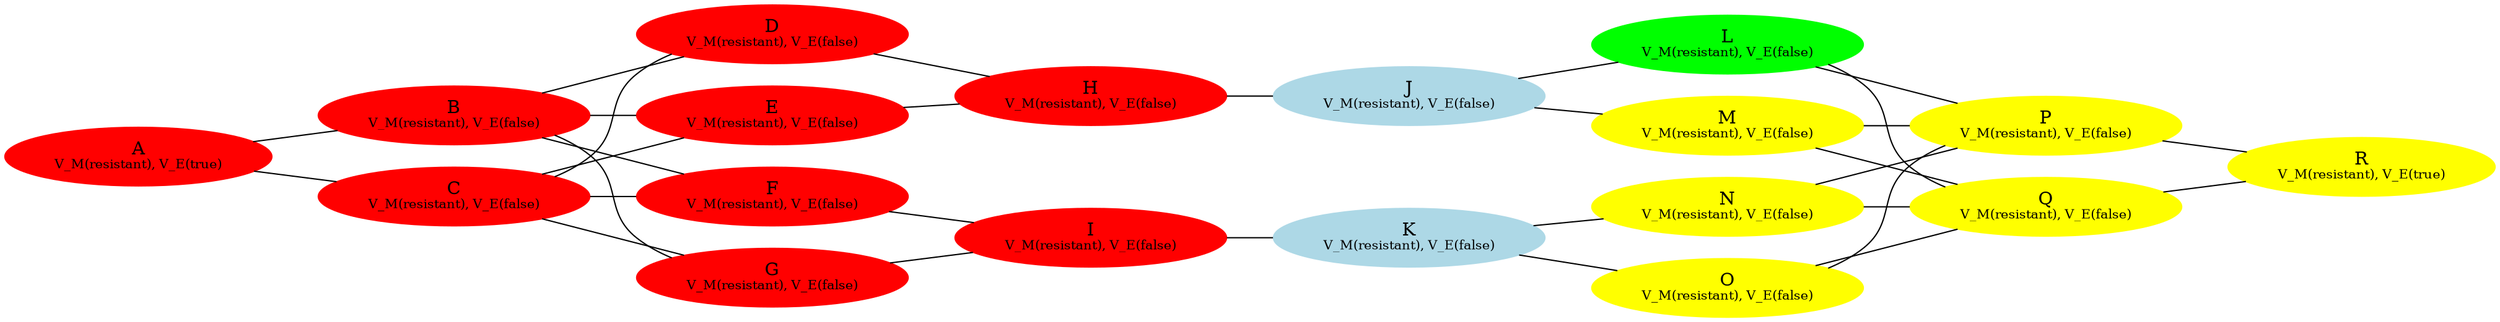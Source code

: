 graph {
 rankdir=LR;
A[label=<A<BR /><FONT POINT-SIZE="10">V_M(resistant), V_E(true)</FONT>>,style=filled, color=red];
B[label=<B<BR /><FONT POINT-SIZE="10">V_M(resistant), V_E(false)</FONT>>,style=filled, color=red];
C[label=<C<BR /><FONT POINT-SIZE="10">V_M(resistant), V_E(false)</FONT>>,style=filled, color=red];
D[label=<D<BR /><FONT POINT-SIZE="10">V_M(resistant), V_E(false)</FONT>>,style=filled, color=red];
E[label=<E<BR /><FONT POINT-SIZE="10">V_M(resistant), V_E(false)</FONT>>,style=filled, color=red];
F[label=<F<BR /><FONT POINT-SIZE="10">V_M(resistant), V_E(false)</FONT>>,style=filled, color=red];
G[label=<G<BR /><FONT POINT-SIZE="10">V_M(resistant), V_E(false)</FONT>>,style=filled, color=red];
H[label=<H<BR /><FONT POINT-SIZE="10">V_M(resistant), V_E(false)</FONT>>,style=filled, color=red];
I[label=<I<BR /><FONT POINT-SIZE="10">V_M(resistant), V_E(false)</FONT>>,style=filled, color=red];
J[label=<J<BR /><FONT POINT-SIZE="10">V_M(resistant), V_E(false)</FONT>>,style=filled, color=lightblue];
K[label=<K<BR /><FONT POINT-SIZE="10">V_M(resistant), V_E(false)</FONT>>,style=filled, color=lightblue];
L[label=<L<BR /><FONT POINT-SIZE="10">V_M(resistant), V_E(false)</FONT>>,style=filled, color=green];
M[label=<M<BR /><FONT POINT-SIZE="10">V_M(resistant), V_E(false)</FONT>>,style=filled, color=yellow];
N[label=<N<BR /><FONT POINT-SIZE="10">V_M(resistant), V_E(false)</FONT>>,style=filled, color=yellow];
O[label=<O<BR /><FONT POINT-SIZE="10">V_M(resistant), V_E(false)</FONT>>,style=filled, color=yellow];
P[label=<P<BR /><FONT POINT-SIZE="10">V_M(resistant), V_E(false)</FONT>>,style=filled, color=yellow];
Q[label=<Q<BR /><FONT POINT-SIZE="10">V_M(resistant), V_E(false)</FONT>>,style=filled, color=yellow];
R[label=<R<BR /><FONT POINT-SIZE="10">V_M(resistant), V_E(true)</FONT>>,style=filled, color=yellow];
A -- {{B C }}
B -- {{D E F G }}
C -- {{D E F G }}
D -- {{H }}
E -- {{H }}
F -- {{I }}
G -- {{I }}
H -- {{J }}
I -- {{K }}
J -- {{L M }}
K -- {{N O }}
L -- {{P Q }}
M -- {{P Q }}
N -- {{P Q }}
O -- {{P Q }}
P -- {{R }}
Q -- {{R }}
R -- {{}}
}